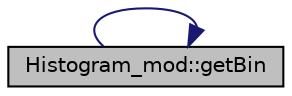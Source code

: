 digraph "Histogram_mod::getBin"
{
 // LATEX_PDF_SIZE
  edge [fontname="Helvetica",fontsize="10",labelfontname="Helvetica",labelfontsize="10"];
  node [fontname="Helvetica",fontsize="10",shape=record];
  rankdir="LR";
  Node1 [label="Histogram_mod::getBin",height=0.2,width=0.4,color="black", fillcolor="grey75", style="filled", fontcolor="black",tooltip="Given the range of the variable x, xmin:xmin+binsize*nbin, and the number of bins,..."];
  Node1 -> Node1 [color="midnightblue",fontsize="10",style="solid",fontname="Helvetica"];
}
